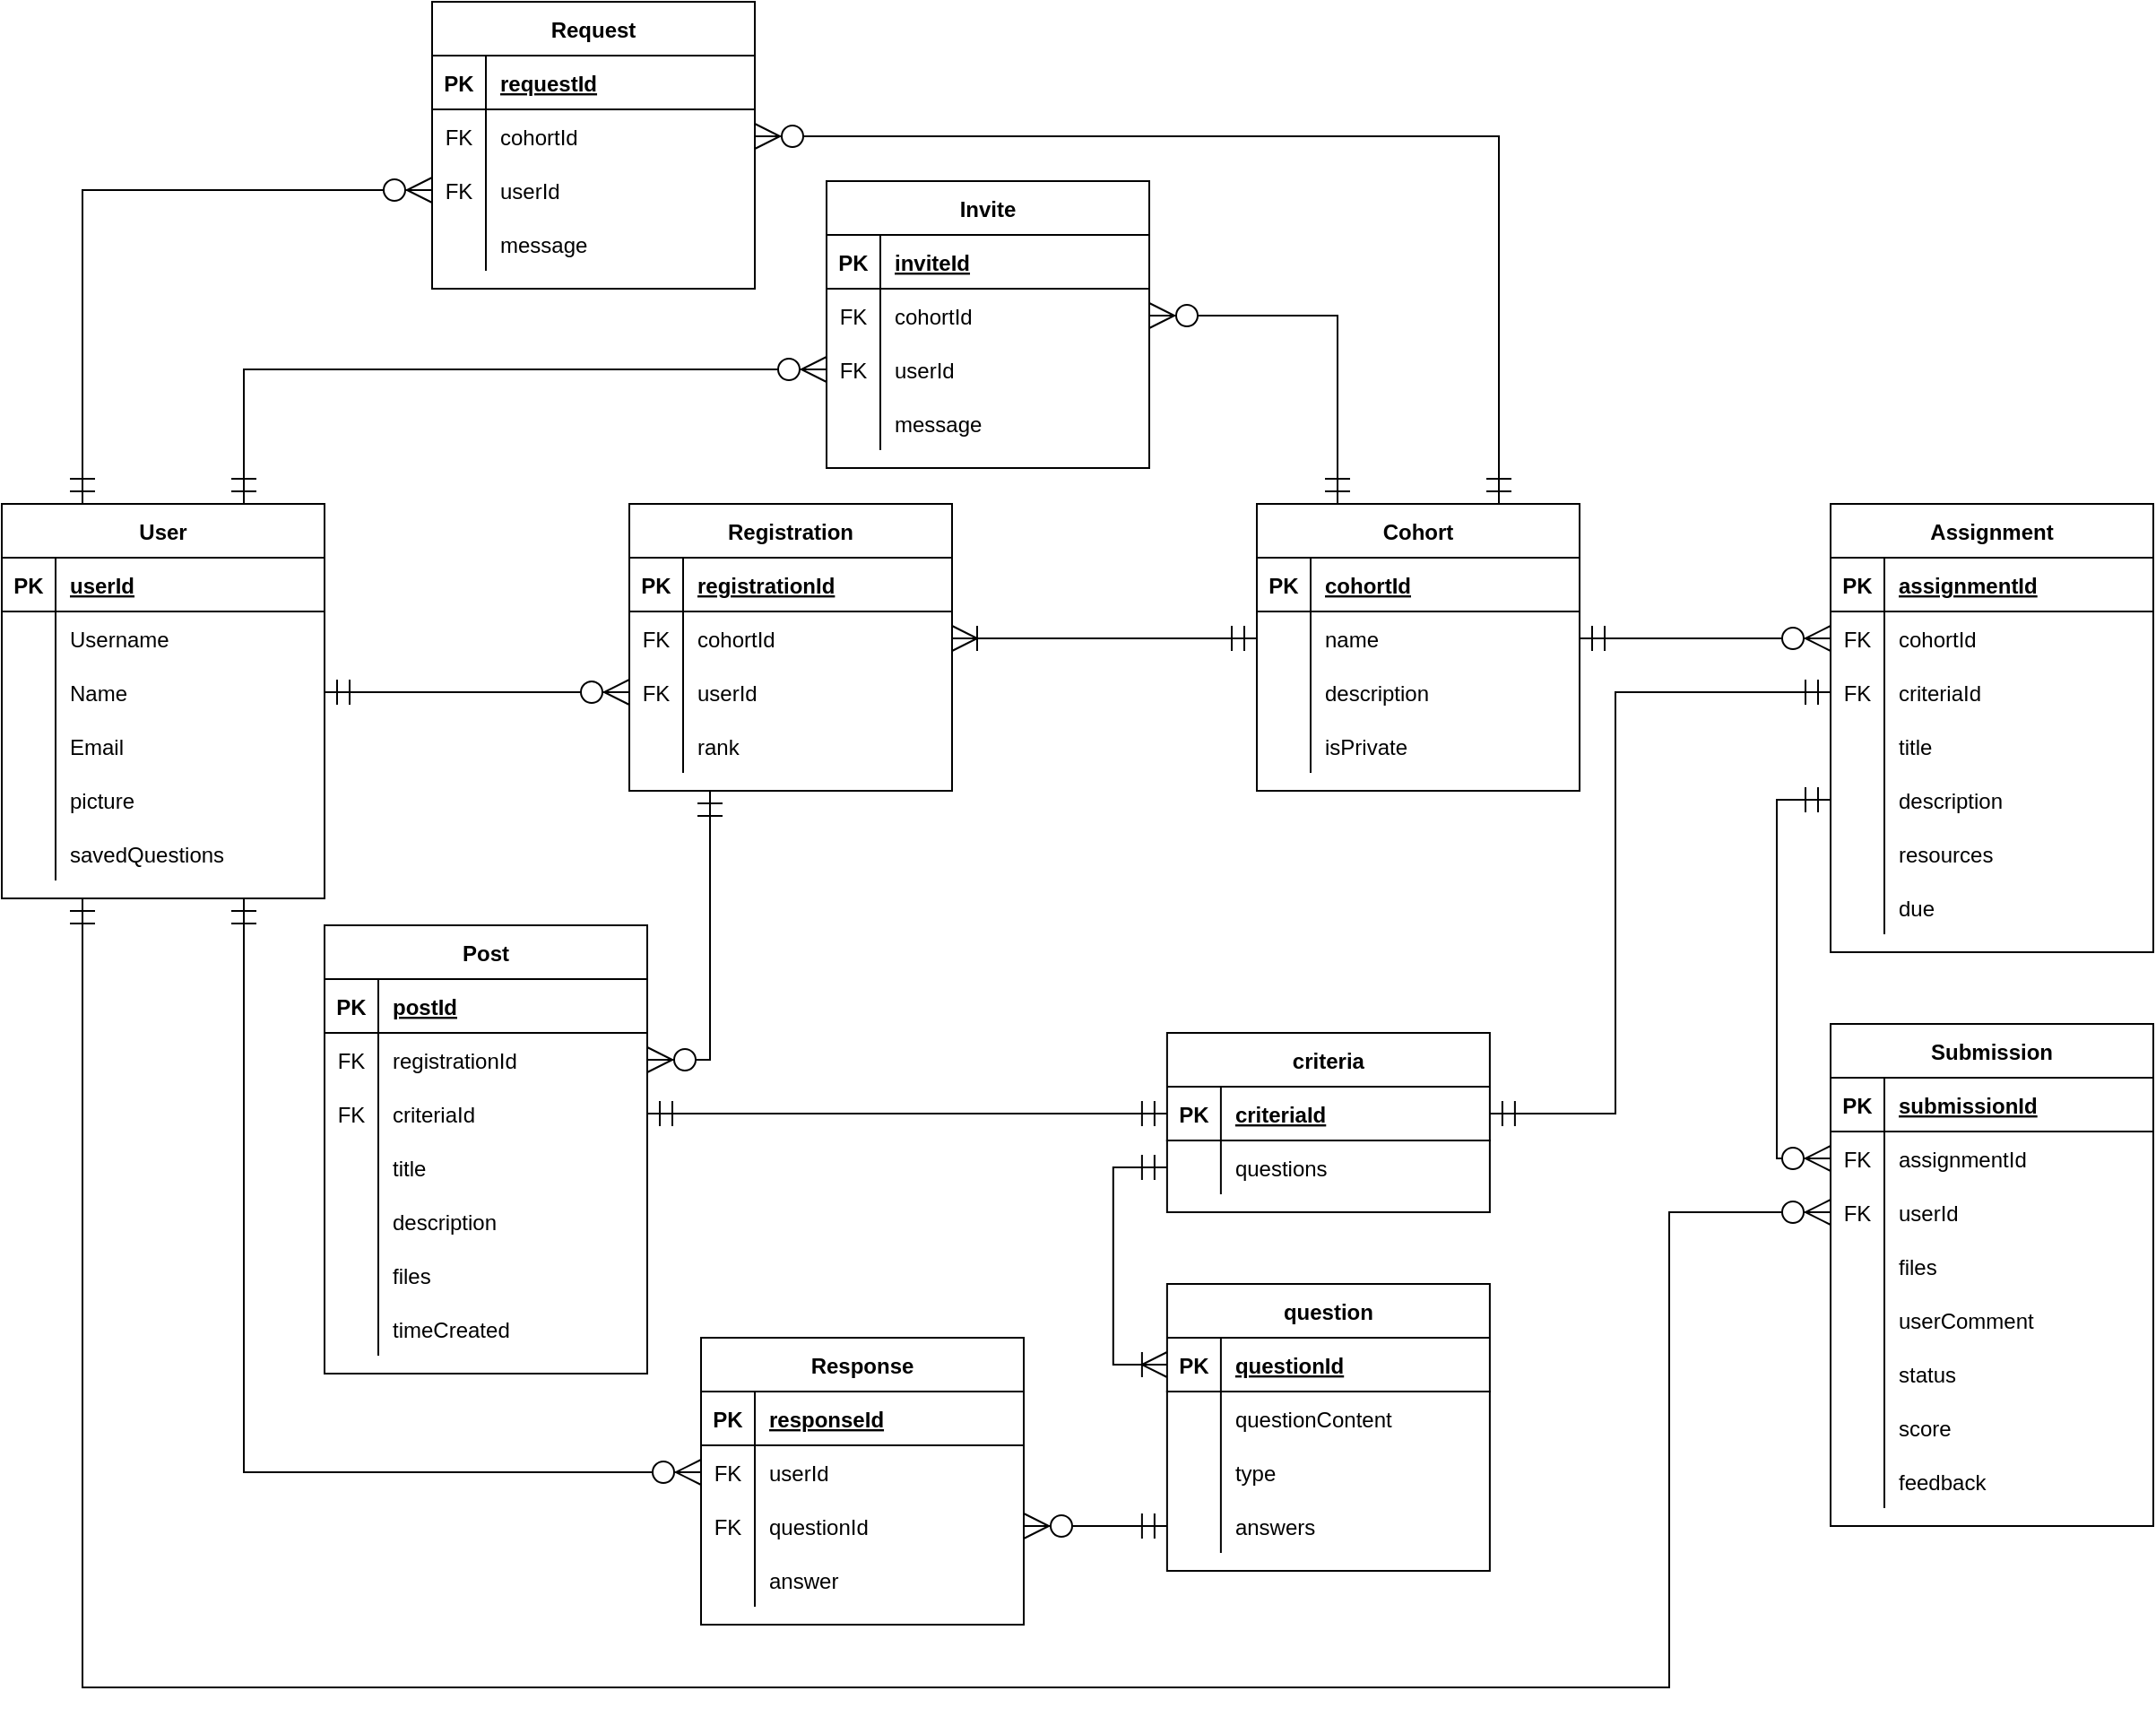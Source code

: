 <mxfile version="14.6.12" type="device"><diagram id="9vugRpXpoY9SuSwzFrVO" name="Page-1"><mxGraphModel dx="1422" dy="794" grid="1" gridSize="10" guides="1" tooltips="1" connect="1" arrows="1" fold="1" page="1" pageScale="1" pageWidth="4681" pageHeight="3300" math="0" shadow="0"><root><mxCell id="0"/><mxCell id="1" parent="0"/><mxCell id="V4y2ju-Bl3Fmtz97k25C-1" value="User" style="shape=table;startSize=30;container=1;collapsible=1;childLayout=tableLayout;fixedRows=1;rowLines=0;fontStyle=1;align=center;resizeLast=1;" parent="1" vertex="1"><mxGeometry x="140" y="600" width="180" height="220" as="geometry"><mxRectangle x="380" y="160" width="60" height="30" as="alternateBounds"/></mxGeometry></mxCell><mxCell id="V4y2ju-Bl3Fmtz97k25C-2" value="" style="shape=partialRectangle;collapsible=0;dropTarget=0;pointerEvents=0;fillColor=none;top=0;left=0;bottom=1;right=0;points=[[0,0.5],[1,0.5]];portConstraint=eastwest;" parent="V4y2ju-Bl3Fmtz97k25C-1" vertex="1"><mxGeometry y="30" width="180" height="30" as="geometry"/></mxCell><mxCell id="V4y2ju-Bl3Fmtz97k25C-3" value="PK" style="shape=partialRectangle;connectable=0;fillColor=none;top=0;left=0;bottom=0;right=0;fontStyle=1;overflow=hidden;" parent="V4y2ju-Bl3Fmtz97k25C-2" vertex="1"><mxGeometry width="30" height="30" as="geometry"/></mxCell><mxCell id="V4y2ju-Bl3Fmtz97k25C-4" value="userId" style="shape=partialRectangle;connectable=0;fillColor=none;top=0;left=0;bottom=0;right=0;align=left;spacingLeft=6;fontStyle=5;overflow=hidden;" parent="V4y2ju-Bl3Fmtz97k25C-2" vertex="1"><mxGeometry x="30" width="150" height="30" as="geometry"/></mxCell><mxCell id="V4y2ju-Bl3Fmtz97k25C-5" value="" style="shape=partialRectangle;collapsible=0;dropTarget=0;pointerEvents=0;fillColor=none;top=0;left=0;bottom=0;right=0;points=[[0,0.5],[1,0.5]];portConstraint=eastwest;" parent="V4y2ju-Bl3Fmtz97k25C-1" vertex="1"><mxGeometry y="60" width="180" height="30" as="geometry"/></mxCell><mxCell id="V4y2ju-Bl3Fmtz97k25C-6" value="" style="shape=partialRectangle;connectable=0;fillColor=none;top=0;left=0;bottom=0;right=0;editable=1;overflow=hidden;" parent="V4y2ju-Bl3Fmtz97k25C-5" vertex="1"><mxGeometry width="30" height="30" as="geometry"/></mxCell><mxCell id="V4y2ju-Bl3Fmtz97k25C-7" value="Username" style="shape=partialRectangle;connectable=0;fillColor=none;top=0;left=0;bottom=0;right=0;align=left;spacingLeft=6;overflow=hidden;" parent="V4y2ju-Bl3Fmtz97k25C-5" vertex="1"><mxGeometry x="30" width="150" height="30" as="geometry"/></mxCell><mxCell id="V4y2ju-Bl3Fmtz97k25C-8" value="" style="shape=partialRectangle;collapsible=0;dropTarget=0;pointerEvents=0;fillColor=none;top=0;left=0;bottom=0;right=0;points=[[0,0.5],[1,0.5]];portConstraint=eastwest;" parent="V4y2ju-Bl3Fmtz97k25C-1" vertex="1"><mxGeometry y="90" width="180" height="30" as="geometry"/></mxCell><mxCell id="V4y2ju-Bl3Fmtz97k25C-9" value="" style="shape=partialRectangle;connectable=0;fillColor=none;top=0;left=0;bottom=0;right=0;editable=1;overflow=hidden;" parent="V4y2ju-Bl3Fmtz97k25C-8" vertex="1"><mxGeometry width="30" height="30" as="geometry"/></mxCell><mxCell id="V4y2ju-Bl3Fmtz97k25C-10" value="Name" style="shape=partialRectangle;connectable=0;fillColor=none;top=0;left=0;bottom=0;right=0;align=left;spacingLeft=6;overflow=hidden;" parent="V4y2ju-Bl3Fmtz97k25C-8" vertex="1"><mxGeometry x="30" width="150" height="30" as="geometry"/></mxCell><mxCell id="V4y2ju-Bl3Fmtz97k25C-11" value="" style="shape=partialRectangle;collapsible=0;dropTarget=0;pointerEvents=0;fillColor=none;top=0;left=0;bottom=0;right=0;points=[[0,0.5],[1,0.5]];portConstraint=eastwest;" parent="V4y2ju-Bl3Fmtz97k25C-1" vertex="1"><mxGeometry y="120" width="180" height="30" as="geometry"/></mxCell><mxCell id="V4y2ju-Bl3Fmtz97k25C-12" value="" style="shape=partialRectangle;connectable=0;fillColor=none;top=0;left=0;bottom=0;right=0;editable=1;overflow=hidden;" parent="V4y2ju-Bl3Fmtz97k25C-11" vertex="1"><mxGeometry width="30" height="30" as="geometry"/></mxCell><mxCell id="V4y2ju-Bl3Fmtz97k25C-13" value="Email" style="shape=partialRectangle;connectable=0;fillColor=none;top=0;left=0;bottom=0;right=0;align=left;spacingLeft=6;overflow=hidden;" parent="V4y2ju-Bl3Fmtz97k25C-11" vertex="1"><mxGeometry x="30" width="150" height="30" as="geometry"/></mxCell><mxCell id="V4y2ju-Bl3Fmtz97k25C-233" value="" style="shape=partialRectangle;collapsible=0;dropTarget=0;pointerEvents=0;fillColor=none;top=0;left=0;bottom=0;right=0;points=[[0,0.5],[1,0.5]];portConstraint=eastwest;" parent="V4y2ju-Bl3Fmtz97k25C-1" vertex="1"><mxGeometry y="150" width="180" height="30" as="geometry"/></mxCell><mxCell id="V4y2ju-Bl3Fmtz97k25C-234" value="" style="shape=partialRectangle;connectable=0;fillColor=none;top=0;left=0;bottom=0;right=0;editable=1;overflow=hidden;" parent="V4y2ju-Bl3Fmtz97k25C-233" vertex="1"><mxGeometry width="30" height="30" as="geometry"/></mxCell><mxCell id="V4y2ju-Bl3Fmtz97k25C-235" value="picture" style="shape=partialRectangle;connectable=0;fillColor=none;top=0;left=0;bottom=0;right=0;align=left;spacingLeft=6;overflow=hidden;" parent="V4y2ju-Bl3Fmtz97k25C-233" vertex="1"><mxGeometry x="30" width="150" height="30" as="geometry"/></mxCell><mxCell id="V4y2ju-Bl3Fmtz97k25C-236" value="" style="shape=partialRectangle;collapsible=0;dropTarget=0;pointerEvents=0;fillColor=none;top=0;left=0;bottom=0;right=0;points=[[0,0.5],[1,0.5]];portConstraint=eastwest;" parent="V4y2ju-Bl3Fmtz97k25C-1" vertex="1"><mxGeometry y="180" width="180" height="30" as="geometry"/></mxCell><mxCell id="V4y2ju-Bl3Fmtz97k25C-237" value="" style="shape=partialRectangle;connectable=0;fillColor=none;top=0;left=0;bottom=0;right=0;editable=1;overflow=hidden;" parent="V4y2ju-Bl3Fmtz97k25C-236" vertex="1"><mxGeometry width="30" height="30" as="geometry"/></mxCell><mxCell id="V4y2ju-Bl3Fmtz97k25C-238" value="savedQuestions" style="shape=partialRectangle;connectable=0;fillColor=none;top=0;left=0;bottom=0;right=0;align=left;spacingLeft=6;overflow=hidden;" parent="V4y2ju-Bl3Fmtz97k25C-236" vertex="1"><mxGeometry x="30" width="150" height="30" as="geometry"/></mxCell><mxCell id="V4y2ju-Bl3Fmtz97k25C-14" value="Cohort" style="shape=table;startSize=30;container=1;collapsible=1;childLayout=tableLayout;fixedRows=1;rowLines=0;fontStyle=1;align=center;resizeLast=1;" parent="1" vertex="1"><mxGeometry x="840" y="600" width="180" height="160" as="geometry"><mxRectangle x="600" y="80" width="60" height="30" as="alternateBounds"/></mxGeometry></mxCell><mxCell id="V4y2ju-Bl3Fmtz97k25C-15" value="" style="shape=partialRectangle;collapsible=0;dropTarget=0;pointerEvents=0;fillColor=none;top=0;left=0;bottom=1;right=0;points=[[0,0.5],[1,0.5]];portConstraint=eastwest;" parent="V4y2ju-Bl3Fmtz97k25C-14" vertex="1"><mxGeometry y="30" width="180" height="30" as="geometry"/></mxCell><mxCell id="V4y2ju-Bl3Fmtz97k25C-16" value="PK" style="shape=partialRectangle;connectable=0;fillColor=none;top=0;left=0;bottom=0;right=0;fontStyle=1;overflow=hidden;" parent="V4y2ju-Bl3Fmtz97k25C-15" vertex="1"><mxGeometry width="30" height="30" as="geometry"/></mxCell><mxCell id="V4y2ju-Bl3Fmtz97k25C-17" value="cohortId" style="shape=partialRectangle;connectable=0;fillColor=none;top=0;left=0;bottom=0;right=0;align=left;spacingLeft=6;fontStyle=5;overflow=hidden;" parent="V4y2ju-Bl3Fmtz97k25C-15" vertex="1"><mxGeometry x="30" width="150" height="30" as="geometry"/></mxCell><mxCell id="V4y2ju-Bl3Fmtz97k25C-18" value="" style="shape=partialRectangle;collapsible=0;dropTarget=0;pointerEvents=0;fillColor=none;top=0;left=0;bottom=0;right=0;points=[[0,0.5],[1,0.5]];portConstraint=eastwest;" parent="V4y2ju-Bl3Fmtz97k25C-14" vertex="1"><mxGeometry y="60" width="180" height="30" as="geometry"/></mxCell><mxCell id="V4y2ju-Bl3Fmtz97k25C-19" value="" style="shape=partialRectangle;connectable=0;fillColor=none;top=0;left=0;bottom=0;right=0;editable=1;overflow=hidden;" parent="V4y2ju-Bl3Fmtz97k25C-18" vertex="1"><mxGeometry width="30" height="30" as="geometry"/></mxCell><mxCell id="V4y2ju-Bl3Fmtz97k25C-20" value="name" style="shape=partialRectangle;connectable=0;fillColor=none;top=0;left=0;bottom=0;right=0;align=left;spacingLeft=6;overflow=hidden;" parent="V4y2ju-Bl3Fmtz97k25C-18" vertex="1"><mxGeometry x="30" width="150" height="30" as="geometry"/></mxCell><mxCell id="V4y2ju-Bl3Fmtz97k25C-21" value="" style="shape=partialRectangle;collapsible=0;dropTarget=0;pointerEvents=0;fillColor=none;top=0;left=0;bottom=0;right=0;points=[[0,0.5],[1,0.5]];portConstraint=eastwest;" parent="V4y2ju-Bl3Fmtz97k25C-14" vertex="1"><mxGeometry y="90" width="180" height="30" as="geometry"/></mxCell><mxCell id="V4y2ju-Bl3Fmtz97k25C-22" value="" style="shape=partialRectangle;connectable=0;fillColor=none;top=0;left=0;bottom=0;right=0;editable=1;overflow=hidden;" parent="V4y2ju-Bl3Fmtz97k25C-21" vertex="1"><mxGeometry width="30" height="30" as="geometry"/></mxCell><mxCell id="V4y2ju-Bl3Fmtz97k25C-23" value="description" style="shape=partialRectangle;connectable=0;fillColor=none;top=0;left=0;bottom=0;right=0;align=left;spacingLeft=6;overflow=hidden;" parent="V4y2ju-Bl3Fmtz97k25C-21" vertex="1"><mxGeometry x="30" width="150" height="30" as="geometry"/></mxCell><mxCell id="V4y2ju-Bl3Fmtz97k25C-24" value="" style="shape=partialRectangle;collapsible=0;dropTarget=0;pointerEvents=0;fillColor=none;top=0;left=0;bottom=0;right=0;points=[[0,0.5],[1,0.5]];portConstraint=eastwest;" parent="V4y2ju-Bl3Fmtz97k25C-14" vertex="1"><mxGeometry y="120" width="180" height="30" as="geometry"/></mxCell><mxCell id="V4y2ju-Bl3Fmtz97k25C-25" value="" style="shape=partialRectangle;connectable=0;fillColor=none;top=0;left=0;bottom=0;right=0;editable=1;overflow=hidden;" parent="V4y2ju-Bl3Fmtz97k25C-24" vertex="1"><mxGeometry width="30" height="30" as="geometry"/></mxCell><mxCell id="V4y2ju-Bl3Fmtz97k25C-26" value="isPrivate" style="shape=partialRectangle;connectable=0;fillColor=none;top=0;left=0;bottom=0;right=0;align=left;spacingLeft=6;overflow=hidden;" parent="V4y2ju-Bl3Fmtz97k25C-24" vertex="1"><mxGeometry x="30" width="150" height="30" as="geometry"/></mxCell><mxCell id="V4y2ju-Bl3Fmtz97k25C-27" value="Post" style="shape=table;startSize=30;container=1;collapsible=1;childLayout=tableLayout;fixedRows=1;rowLines=0;fontStyle=1;align=center;resizeLast=1;" parent="1" vertex="1"><mxGeometry x="320" y="835" width="180" height="250" as="geometry"><mxRectangle x="810" y="160" width="60" height="30" as="alternateBounds"/></mxGeometry></mxCell><mxCell id="V4y2ju-Bl3Fmtz97k25C-28" value="" style="shape=partialRectangle;collapsible=0;dropTarget=0;pointerEvents=0;fillColor=none;top=0;left=0;bottom=1;right=0;points=[[0,0.5],[1,0.5]];portConstraint=eastwest;" parent="V4y2ju-Bl3Fmtz97k25C-27" vertex="1"><mxGeometry y="30" width="180" height="30" as="geometry"/></mxCell><mxCell id="V4y2ju-Bl3Fmtz97k25C-29" value="PK" style="shape=partialRectangle;connectable=0;fillColor=none;top=0;left=0;bottom=0;right=0;fontStyle=1;overflow=hidden;" parent="V4y2ju-Bl3Fmtz97k25C-28" vertex="1"><mxGeometry width="30" height="30" as="geometry"/></mxCell><mxCell id="V4y2ju-Bl3Fmtz97k25C-30" value="postId" style="shape=partialRectangle;connectable=0;fillColor=none;top=0;left=0;bottom=0;right=0;align=left;spacingLeft=6;fontStyle=5;overflow=hidden;" parent="V4y2ju-Bl3Fmtz97k25C-28" vertex="1"><mxGeometry x="30" width="150" height="30" as="geometry"/></mxCell><mxCell id="V4y2ju-Bl3Fmtz97k25C-37" value="" style="shape=partialRectangle;collapsible=0;dropTarget=0;pointerEvents=0;fillColor=none;top=0;left=0;bottom=0;right=0;points=[[0,0.5],[1,0.5]];portConstraint=eastwest;" parent="V4y2ju-Bl3Fmtz97k25C-27" vertex="1"><mxGeometry y="60" width="180" height="30" as="geometry"/></mxCell><mxCell id="V4y2ju-Bl3Fmtz97k25C-38" value="FK" style="shape=partialRectangle;connectable=0;fillColor=none;top=0;left=0;bottom=0;right=0;editable=1;overflow=hidden;" parent="V4y2ju-Bl3Fmtz97k25C-37" vertex="1"><mxGeometry width="30" height="30" as="geometry"/></mxCell><mxCell id="V4y2ju-Bl3Fmtz97k25C-39" value="registrationId" style="shape=partialRectangle;connectable=0;fillColor=none;top=0;left=0;bottom=0;right=0;align=left;spacingLeft=6;overflow=hidden;" parent="V4y2ju-Bl3Fmtz97k25C-37" vertex="1"><mxGeometry x="30" width="150" height="30" as="geometry"/></mxCell><mxCell id="V4y2ju-Bl3Fmtz97k25C-161" value="" style="shape=partialRectangle;collapsible=0;dropTarget=0;pointerEvents=0;fillColor=none;top=0;left=0;bottom=0;right=0;points=[[0,0.5],[1,0.5]];portConstraint=eastwest;" parent="V4y2ju-Bl3Fmtz97k25C-27" vertex="1"><mxGeometry y="90" width="180" height="30" as="geometry"/></mxCell><mxCell id="V4y2ju-Bl3Fmtz97k25C-162" value="FK" style="shape=partialRectangle;connectable=0;fillColor=none;top=0;left=0;bottom=0;right=0;fontStyle=0;overflow=hidden;" parent="V4y2ju-Bl3Fmtz97k25C-161" vertex="1"><mxGeometry width="30" height="30" as="geometry"/></mxCell><mxCell id="V4y2ju-Bl3Fmtz97k25C-163" value="criteriaId" style="shape=partialRectangle;connectable=0;fillColor=none;top=0;left=0;bottom=0;right=0;align=left;spacingLeft=6;fontStyle=0;overflow=hidden;" parent="V4y2ju-Bl3Fmtz97k25C-161" vertex="1"><mxGeometry x="30" width="150" height="30" as="geometry"/></mxCell><mxCell id="V4y2ju-Bl3Fmtz97k25C-31" value="" style="shape=partialRectangle;collapsible=0;dropTarget=0;pointerEvents=0;fillColor=none;top=0;left=0;bottom=0;right=0;points=[[0,0.5],[1,0.5]];portConstraint=eastwest;" parent="V4y2ju-Bl3Fmtz97k25C-27" vertex="1"><mxGeometry y="120" width="180" height="30" as="geometry"/></mxCell><mxCell id="V4y2ju-Bl3Fmtz97k25C-32" value="" style="shape=partialRectangle;connectable=0;fillColor=none;top=0;left=0;bottom=0;right=0;editable=1;overflow=hidden;" parent="V4y2ju-Bl3Fmtz97k25C-31" vertex="1"><mxGeometry width="30" height="30" as="geometry"/></mxCell><mxCell id="V4y2ju-Bl3Fmtz97k25C-33" value="title" style="shape=partialRectangle;connectable=0;fillColor=none;top=0;left=0;bottom=0;right=0;align=left;spacingLeft=6;overflow=hidden;" parent="V4y2ju-Bl3Fmtz97k25C-31" vertex="1"><mxGeometry x="30" width="150" height="30" as="geometry"/></mxCell><mxCell id="V4y2ju-Bl3Fmtz97k25C-34" value="" style="shape=partialRectangle;collapsible=0;dropTarget=0;pointerEvents=0;fillColor=none;top=0;left=0;bottom=0;right=0;points=[[0,0.5],[1,0.5]];portConstraint=eastwest;" parent="V4y2ju-Bl3Fmtz97k25C-27" vertex="1"><mxGeometry y="150" width="180" height="30" as="geometry"/></mxCell><mxCell id="V4y2ju-Bl3Fmtz97k25C-35" value="" style="shape=partialRectangle;connectable=0;fillColor=none;top=0;left=0;bottom=0;right=0;editable=1;overflow=hidden;" parent="V4y2ju-Bl3Fmtz97k25C-34" vertex="1"><mxGeometry width="30" height="30" as="geometry"/></mxCell><mxCell id="V4y2ju-Bl3Fmtz97k25C-36" value="description" style="shape=partialRectangle;connectable=0;fillColor=none;top=0;left=0;bottom=0;right=0;align=left;spacingLeft=6;overflow=hidden;" parent="V4y2ju-Bl3Fmtz97k25C-34" vertex="1"><mxGeometry x="30" width="150" height="30" as="geometry"/></mxCell><mxCell id="wnlvFkIHaa7lvtQWRarv-3" value="" style="shape=partialRectangle;collapsible=0;dropTarget=0;pointerEvents=0;fillColor=none;top=0;left=0;bottom=0;right=0;points=[[0,0.5],[1,0.5]];portConstraint=eastwest;" vertex="1" parent="V4y2ju-Bl3Fmtz97k25C-27"><mxGeometry y="180" width="180" height="30" as="geometry"/></mxCell><mxCell id="wnlvFkIHaa7lvtQWRarv-4" value="" style="shape=partialRectangle;connectable=0;fillColor=none;top=0;left=0;bottom=0;right=0;editable=1;overflow=hidden;" vertex="1" parent="wnlvFkIHaa7lvtQWRarv-3"><mxGeometry width="30" height="30" as="geometry"/></mxCell><mxCell id="wnlvFkIHaa7lvtQWRarv-5" value="files" style="shape=partialRectangle;connectable=0;fillColor=none;top=0;left=0;bottom=0;right=0;align=left;spacingLeft=6;overflow=hidden;" vertex="1" parent="wnlvFkIHaa7lvtQWRarv-3"><mxGeometry x="30" width="150" height="30" as="geometry"/></mxCell><mxCell id="V4y2ju-Bl3Fmtz97k25C-211" value="" style="shape=partialRectangle;collapsible=0;dropTarget=0;pointerEvents=0;fillColor=none;top=0;left=0;bottom=0;right=0;points=[[0,0.5],[1,0.5]];portConstraint=eastwest;" parent="V4y2ju-Bl3Fmtz97k25C-27" vertex="1"><mxGeometry y="210" width="180" height="30" as="geometry"/></mxCell><mxCell id="V4y2ju-Bl3Fmtz97k25C-212" value="" style="shape=partialRectangle;connectable=0;fillColor=none;top=0;left=0;bottom=0;right=0;editable=1;overflow=hidden;" parent="V4y2ju-Bl3Fmtz97k25C-211" vertex="1"><mxGeometry width="30" height="30" as="geometry"/></mxCell><mxCell id="V4y2ju-Bl3Fmtz97k25C-213" value="timeCreated" style="shape=partialRectangle;connectable=0;fillColor=none;top=0;left=0;bottom=0;right=0;align=left;spacingLeft=6;overflow=hidden;" parent="V4y2ju-Bl3Fmtz97k25C-211" vertex="1"><mxGeometry x="30" width="150" height="30" as="geometry"/></mxCell><mxCell id="V4y2ju-Bl3Fmtz97k25C-66" value="Assignment" style="shape=table;startSize=30;container=1;collapsible=1;childLayout=tableLayout;fixedRows=1;rowLines=0;fontStyle=1;align=center;resizeLast=1;" parent="1" vertex="1"><mxGeometry x="1160" y="600" width="180" height="250" as="geometry"><mxRectangle x="1100" y="380" width="80" height="30" as="alternateBounds"/></mxGeometry></mxCell><mxCell id="V4y2ju-Bl3Fmtz97k25C-67" value="" style="shape=partialRectangle;collapsible=0;dropTarget=0;pointerEvents=0;fillColor=none;top=0;left=0;bottom=1;right=0;points=[[0,0.5],[1,0.5]];portConstraint=eastwest;" parent="V4y2ju-Bl3Fmtz97k25C-66" vertex="1"><mxGeometry y="30" width="180" height="30" as="geometry"/></mxCell><mxCell id="V4y2ju-Bl3Fmtz97k25C-68" value="PK" style="shape=partialRectangle;connectable=0;fillColor=none;top=0;left=0;bottom=0;right=0;fontStyle=1;overflow=hidden;" parent="V4y2ju-Bl3Fmtz97k25C-67" vertex="1"><mxGeometry width="30" height="30" as="geometry"/></mxCell><mxCell id="V4y2ju-Bl3Fmtz97k25C-69" value="assignmentId" style="shape=partialRectangle;connectable=0;fillColor=none;top=0;left=0;bottom=0;right=0;align=left;spacingLeft=6;fontStyle=5;overflow=hidden;" parent="V4y2ju-Bl3Fmtz97k25C-67" vertex="1"><mxGeometry x="30" width="150" height="30" as="geometry"/></mxCell><mxCell id="V4y2ju-Bl3Fmtz97k25C-70" value="" style="shape=partialRectangle;collapsible=0;dropTarget=0;pointerEvents=0;fillColor=none;top=0;left=0;bottom=0;right=0;points=[[0,0.5],[1,0.5]];portConstraint=eastwest;" parent="V4y2ju-Bl3Fmtz97k25C-66" vertex="1"><mxGeometry y="60" width="180" height="30" as="geometry"/></mxCell><mxCell id="V4y2ju-Bl3Fmtz97k25C-71" value="FK" style="shape=partialRectangle;connectable=0;fillColor=none;top=0;left=0;bottom=0;right=0;editable=1;overflow=hidden;" parent="V4y2ju-Bl3Fmtz97k25C-70" vertex="1"><mxGeometry width="30" height="30" as="geometry"/></mxCell><mxCell id="V4y2ju-Bl3Fmtz97k25C-72" value="cohortId" style="shape=partialRectangle;connectable=0;fillColor=none;top=0;left=0;bottom=0;right=0;align=left;spacingLeft=6;overflow=hidden;" parent="V4y2ju-Bl3Fmtz97k25C-70" vertex="1"><mxGeometry x="30" width="150" height="30" as="geometry"/></mxCell><mxCell id="V4y2ju-Bl3Fmtz97k25C-132" value="" style="shape=partialRectangle;collapsible=0;dropTarget=0;pointerEvents=0;fillColor=none;top=0;left=0;bottom=0;right=0;points=[[0,0.5],[1,0.5]];portConstraint=eastwest;" parent="V4y2ju-Bl3Fmtz97k25C-66" vertex="1"><mxGeometry y="90" width="180" height="30" as="geometry"/></mxCell><mxCell id="V4y2ju-Bl3Fmtz97k25C-133" value="FK" style="shape=partialRectangle;connectable=0;fillColor=none;top=0;left=0;bottom=0;right=0;editable=1;overflow=hidden;" parent="V4y2ju-Bl3Fmtz97k25C-132" vertex="1"><mxGeometry width="30" height="30" as="geometry"/></mxCell><mxCell id="V4y2ju-Bl3Fmtz97k25C-134" value="criteriaId" style="shape=partialRectangle;connectable=0;fillColor=none;top=0;left=0;bottom=0;right=0;align=left;spacingLeft=6;overflow=hidden;" parent="V4y2ju-Bl3Fmtz97k25C-132" vertex="1"><mxGeometry x="30" width="150" height="30" as="geometry"/></mxCell><mxCell id="V4y2ju-Bl3Fmtz97k25C-73" value="" style="shape=partialRectangle;collapsible=0;dropTarget=0;pointerEvents=0;fillColor=none;top=0;left=0;bottom=0;right=0;points=[[0,0.5],[1,0.5]];portConstraint=eastwest;" parent="V4y2ju-Bl3Fmtz97k25C-66" vertex="1"><mxGeometry y="120" width="180" height="30" as="geometry"/></mxCell><mxCell id="V4y2ju-Bl3Fmtz97k25C-74" value="" style="shape=partialRectangle;connectable=0;fillColor=none;top=0;left=0;bottom=0;right=0;editable=1;overflow=hidden;" parent="V4y2ju-Bl3Fmtz97k25C-73" vertex="1"><mxGeometry width="30" height="30" as="geometry"/></mxCell><mxCell id="V4y2ju-Bl3Fmtz97k25C-75" value="title" style="shape=partialRectangle;connectable=0;fillColor=none;top=0;left=0;bottom=0;right=0;align=left;spacingLeft=6;overflow=hidden;" parent="V4y2ju-Bl3Fmtz97k25C-73" vertex="1"><mxGeometry x="30" width="150" height="30" as="geometry"/></mxCell><mxCell id="V4y2ju-Bl3Fmtz97k25C-76" value="" style="shape=partialRectangle;collapsible=0;dropTarget=0;pointerEvents=0;fillColor=none;top=0;left=0;bottom=0;right=0;points=[[0,0.5],[1,0.5]];portConstraint=eastwest;" parent="V4y2ju-Bl3Fmtz97k25C-66" vertex="1"><mxGeometry y="150" width="180" height="30" as="geometry"/></mxCell><mxCell id="V4y2ju-Bl3Fmtz97k25C-77" value="" style="shape=partialRectangle;connectable=0;fillColor=none;top=0;left=0;bottom=0;right=0;editable=1;overflow=hidden;" parent="V4y2ju-Bl3Fmtz97k25C-76" vertex="1"><mxGeometry width="30" height="30" as="geometry"/></mxCell><mxCell id="V4y2ju-Bl3Fmtz97k25C-78" value="description" style="shape=partialRectangle;connectable=0;fillColor=none;top=0;left=0;bottom=0;right=0;align=left;spacingLeft=6;overflow=hidden;" parent="V4y2ju-Bl3Fmtz97k25C-76" vertex="1"><mxGeometry x="30" width="150" height="30" as="geometry"/></mxCell><mxCell id="V4y2ju-Bl3Fmtz97k25C-129" value="" style="shape=partialRectangle;collapsible=0;dropTarget=0;pointerEvents=0;fillColor=none;top=0;left=0;bottom=0;right=0;points=[[0,0.5],[1,0.5]];portConstraint=eastwest;" parent="V4y2ju-Bl3Fmtz97k25C-66" vertex="1"><mxGeometry y="180" width="180" height="30" as="geometry"/></mxCell><mxCell id="V4y2ju-Bl3Fmtz97k25C-130" value="" style="shape=partialRectangle;connectable=0;fillColor=none;top=0;left=0;bottom=0;right=0;editable=1;overflow=hidden;" parent="V4y2ju-Bl3Fmtz97k25C-129" vertex="1"><mxGeometry width="30" height="30" as="geometry"/></mxCell><mxCell id="V4y2ju-Bl3Fmtz97k25C-131" value="resources" style="shape=partialRectangle;connectable=0;fillColor=none;top=0;left=0;bottom=0;right=0;align=left;spacingLeft=6;overflow=hidden;" parent="V4y2ju-Bl3Fmtz97k25C-129" vertex="1"><mxGeometry x="30" width="150" height="30" as="geometry"/></mxCell><mxCell id="V4y2ju-Bl3Fmtz97k25C-208" value="" style="shape=partialRectangle;collapsible=0;dropTarget=0;pointerEvents=0;fillColor=none;top=0;left=0;bottom=0;right=0;points=[[0,0.5],[1,0.5]];portConstraint=eastwest;" parent="V4y2ju-Bl3Fmtz97k25C-66" vertex="1"><mxGeometry y="210" width="180" height="30" as="geometry"/></mxCell><mxCell id="V4y2ju-Bl3Fmtz97k25C-209" value="" style="shape=partialRectangle;connectable=0;fillColor=none;top=0;left=0;bottom=0;right=0;editable=1;overflow=hidden;" parent="V4y2ju-Bl3Fmtz97k25C-208" vertex="1"><mxGeometry width="30" height="30" as="geometry"/></mxCell><mxCell id="V4y2ju-Bl3Fmtz97k25C-210" value="due" style="shape=partialRectangle;connectable=0;fillColor=none;top=0;left=0;bottom=0;right=0;align=left;spacingLeft=6;overflow=hidden;" parent="V4y2ju-Bl3Fmtz97k25C-208" vertex="1"><mxGeometry x="30" width="150" height="30" as="geometry"/></mxCell><mxCell id="V4y2ju-Bl3Fmtz97k25C-79" value="Registration" style="shape=table;startSize=30;container=1;collapsible=1;childLayout=tableLayout;fixedRows=1;rowLines=0;fontStyle=1;align=center;resizeLast=1;" parent="1" vertex="1"><mxGeometry x="490" y="600" width="180" height="160" as="geometry"/></mxCell><mxCell id="V4y2ju-Bl3Fmtz97k25C-80" value="" style="shape=partialRectangle;collapsible=0;dropTarget=0;pointerEvents=0;fillColor=none;top=0;left=0;bottom=1;right=0;points=[[0,0.5],[1,0.5]];portConstraint=eastwest;" parent="V4y2ju-Bl3Fmtz97k25C-79" vertex="1"><mxGeometry y="30" width="180" height="30" as="geometry"/></mxCell><mxCell id="V4y2ju-Bl3Fmtz97k25C-81" value="PK" style="shape=partialRectangle;connectable=0;fillColor=none;top=0;left=0;bottom=0;right=0;fontStyle=1;overflow=hidden;" parent="V4y2ju-Bl3Fmtz97k25C-80" vertex="1"><mxGeometry width="30" height="30" as="geometry"/></mxCell><mxCell id="V4y2ju-Bl3Fmtz97k25C-82" value="registrationId" style="shape=partialRectangle;connectable=0;fillColor=none;top=0;left=0;bottom=0;right=0;align=left;spacingLeft=6;fontStyle=5;overflow=hidden;" parent="V4y2ju-Bl3Fmtz97k25C-80" vertex="1"><mxGeometry x="30" width="150" height="30" as="geometry"/></mxCell><mxCell id="V4y2ju-Bl3Fmtz97k25C-86" value="" style="shape=partialRectangle;collapsible=0;dropTarget=0;pointerEvents=0;fillColor=none;top=0;left=0;bottom=0;right=0;points=[[0,0.5],[1,0.5]];portConstraint=eastwest;" parent="V4y2ju-Bl3Fmtz97k25C-79" vertex="1"><mxGeometry y="60" width="180" height="30" as="geometry"/></mxCell><mxCell id="V4y2ju-Bl3Fmtz97k25C-87" value="FK" style="shape=partialRectangle;connectable=0;fillColor=none;top=0;left=0;bottom=0;right=0;editable=1;overflow=hidden;" parent="V4y2ju-Bl3Fmtz97k25C-86" vertex="1"><mxGeometry width="30" height="30" as="geometry"/></mxCell><mxCell id="V4y2ju-Bl3Fmtz97k25C-88" value="cohortId" style="shape=partialRectangle;connectable=0;fillColor=none;top=0;left=0;bottom=0;right=0;align=left;spacingLeft=6;overflow=hidden;" parent="V4y2ju-Bl3Fmtz97k25C-86" vertex="1"><mxGeometry x="30" width="150" height="30" as="geometry"/></mxCell><mxCell id="V4y2ju-Bl3Fmtz97k25C-83" value="" style="shape=partialRectangle;collapsible=0;dropTarget=0;pointerEvents=0;fillColor=none;top=0;left=0;bottom=0;right=0;points=[[0,0.5],[1,0.5]];portConstraint=eastwest;" parent="V4y2ju-Bl3Fmtz97k25C-79" vertex="1"><mxGeometry y="90" width="180" height="30" as="geometry"/></mxCell><mxCell id="V4y2ju-Bl3Fmtz97k25C-84" value="FK" style="shape=partialRectangle;connectable=0;fillColor=none;top=0;left=0;bottom=0;right=0;editable=1;overflow=hidden;" parent="V4y2ju-Bl3Fmtz97k25C-83" vertex="1"><mxGeometry width="30" height="30" as="geometry"/></mxCell><mxCell id="V4y2ju-Bl3Fmtz97k25C-85" value="userId" style="shape=partialRectangle;connectable=0;fillColor=none;top=0;left=0;bottom=0;right=0;align=left;spacingLeft=6;overflow=hidden;" parent="V4y2ju-Bl3Fmtz97k25C-83" vertex="1"><mxGeometry x="30" width="150" height="30" as="geometry"/></mxCell><mxCell id="V4y2ju-Bl3Fmtz97k25C-89" value="" style="shape=partialRectangle;collapsible=0;dropTarget=0;pointerEvents=0;fillColor=none;top=0;left=0;bottom=0;right=0;points=[[0,0.5],[1,0.5]];portConstraint=eastwest;" parent="V4y2ju-Bl3Fmtz97k25C-79" vertex="1"><mxGeometry y="120" width="180" height="30" as="geometry"/></mxCell><mxCell id="V4y2ju-Bl3Fmtz97k25C-90" value="" style="shape=partialRectangle;connectable=0;fillColor=none;top=0;left=0;bottom=0;right=0;editable=1;overflow=hidden;" parent="V4y2ju-Bl3Fmtz97k25C-89" vertex="1"><mxGeometry width="30" height="30" as="geometry"/></mxCell><mxCell id="V4y2ju-Bl3Fmtz97k25C-91" value="rank" style="shape=partialRectangle;connectable=0;fillColor=none;top=0;left=0;bottom=0;right=0;align=left;spacingLeft=6;overflow=hidden;" parent="V4y2ju-Bl3Fmtz97k25C-89" vertex="1"><mxGeometry x="30" width="150" height="30" as="geometry"/></mxCell><mxCell id="V4y2ju-Bl3Fmtz97k25C-92" value="Request" style="shape=table;startSize=30;container=1;collapsible=1;childLayout=tableLayout;fixedRows=1;rowLines=0;fontStyle=1;align=center;resizeLast=1;" parent="1" vertex="1"><mxGeometry x="380" y="320" width="180" height="160" as="geometry"/></mxCell><mxCell id="V4y2ju-Bl3Fmtz97k25C-93" value="" style="shape=partialRectangle;collapsible=0;dropTarget=0;pointerEvents=0;fillColor=none;top=0;left=0;bottom=1;right=0;points=[[0,0.5],[1,0.5]];portConstraint=eastwest;" parent="V4y2ju-Bl3Fmtz97k25C-92" vertex="1"><mxGeometry y="30" width="180" height="30" as="geometry"/></mxCell><mxCell id="V4y2ju-Bl3Fmtz97k25C-94" value="PK" style="shape=partialRectangle;connectable=0;fillColor=none;top=0;left=0;bottom=0;right=0;fontStyle=1;overflow=hidden;" parent="V4y2ju-Bl3Fmtz97k25C-93" vertex="1"><mxGeometry width="30" height="30" as="geometry"/></mxCell><mxCell id="V4y2ju-Bl3Fmtz97k25C-95" value="requestId" style="shape=partialRectangle;connectable=0;fillColor=none;top=0;left=0;bottom=0;right=0;align=left;spacingLeft=6;fontStyle=5;overflow=hidden;" parent="V4y2ju-Bl3Fmtz97k25C-93" vertex="1"><mxGeometry x="30" width="150" height="30" as="geometry"/></mxCell><mxCell id="V4y2ju-Bl3Fmtz97k25C-99" value="" style="shape=partialRectangle;collapsible=0;dropTarget=0;pointerEvents=0;fillColor=none;top=0;left=0;bottom=0;right=0;points=[[0,0.5],[1,0.5]];portConstraint=eastwest;" parent="V4y2ju-Bl3Fmtz97k25C-92" vertex="1"><mxGeometry y="60" width="180" height="30" as="geometry"/></mxCell><mxCell id="V4y2ju-Bl3Fmtz97k25C-100" value="FK" style="shape=partialRectangle;connectable=0;fillColor=none;top=0;left=0;bottom=0;right=0;editable=1;overflow=hidden;" parent="V4y2ju-Bl3Fmtz97k25C-99" vertex="1"><mxGeometry width="30" height="30" as="geometry"/></mxCell><mxCell id="V4y2ju-Bl3Fmtz97k25C-101" value="cohortId" style="shape=partialRectangle;connectable=0;fillColor=none;top=0;left=0;bottom=0;right=0;align=left;spacingLeft=6;overflow=hidden;" parent="V4y2ju-Bl3Fmtz97k25C-99" vertex="1"><mxGeometry x="30" width="150" height="30" as="geometry"/></mxCell><mxCell id="V4y2ju-Bl3Fmtz97k25C-96" value="" style="shape=partialRectangle;collapsible=0;dropTarget=0;pointerEvents=0;fillColor=none;top=0;left=0;bottom=0;right=0;points=[[0,0.5],[1,0.5]];portConstraint=eastwest;" parent="V4y2ju-Bl3Fmtz97k25C-92" vertex="1"><mxGeometry y="90" width="180" height="30" as="geometry"/></mxCell><mxCell id="V4y2ju-Bl3Fmtz97k25C-97" value="FK" style="shape=partialRectangle;connectable=0;fillColor=none;top=0;left=0;bottom=0;right=0;editable=1;overflow=hidden;" parent="V4y2ju-Bl3Fmtz97k25C-96" vertex="1"><mxGeometry width="30" height="30" as="geometry"/></mxCell><mxCell id="V4y2ju-Bl3Fmtz97k25C-98" value="userId" style="shape=partialRectangle;connectable=0;fillColor=none;top=0;left=0;bottom=0;right=0;align=left;spacingLeft=6;overflow=hidden;" parent="V4y2ju-Bl3Fmtz97k25C-96" vertex="1"><mxGeometry x="30" width="150" height="30" as="geometry"/></mxCell><mxCell id="V4y2ju-Bl3Fmtz97k25C-120" value="" style="shape=partialRectangle;collapsible=0;dropTarget=0;pointerEvents=0;fillColor=none;top=0;left=0;bottom=0;right=0;points=[[0,0.5],[1,0.5]];portConstraint=eastwest;" parent="V4y2ju-Bl3Fmtz97k25C-92" vertex="1"><mxGeometry y="120" width="180" height="30" as="geometry"/></mxCell><mxCell id="V4y2ju-Bl3Fmtz97k25C-121" value="" style="shape=partialRectangle;connectable=0;fillColor=none;top=0;left=0;bottom=0;right=0;fontStyle=0;overflow=hidden;" parent="V4y2ju-Bl3Fmtz97k25C-120" vertex="1"><mxGeometry width="30" height="30" as="geometry"/></mxCell><mxCell id="V4y2ju-Bl3Fmtz97k25C-122" value="message" style="shape=partialRectangle;connectable=0;fillColor=none;top=0;left=0;bottom=0;right=0;align=left;spacingLeft=6;fontStyle=0;overflow=hidden;" parent="V4y2ju-Bl3Fmtz97k25C-120" vertex="1"><mxGeometry x="30" width="150" height="30" as="geometry"/></mxCell><mxCell id="V4y2ju-Bl3Fmtz97k25C-105" value="Invite" style="shape=table;startSize=30;container=1;collapsible=1;childLayout=tableLayout;fixedRows=1;rowLines=0;fontStyle=1;align=center;resizeLast=1;" parent="1" vertex="1"><mxGeometry x="600" y="420" width="180" height="160" as="geometry"/></mxCell><mxCell id="V4y2ju-Bl3Fmtz97k25C-106" value="" style="shape=partialRectangle;collapsible=0;dropTarget=0;pointerEvents=0;fillColor=none;top=0;left=0;bottom=1;right=0;points=[[0,0.5],[1,0.5]];portConstraint=eastwest;" parent="V4y2ju-Bl3Fmtz97k25C-105" vertex="1"><mxGeometry y="30" width="180" height="30" as="geometry"/></mxCell><mxCell id="V4y2ju-Bl3Fmtz97k25C-107" value="PK" style="shape=partialRectangle;connectable=0;fillColor=none;top=0;left=0;bottom=0;right=0;fontStyle=1;overflow=hidden;" parent="V4y2ju-Bl3Fmtz97k25C-106" vertex="1"><mxGeometry width="30" height="30" as="geometry"/></mxCell><mxCell id="V4y2ju-Bl3Fmtz97k25C-108" value="inviteId" style="shape=partialRectangle;connectable=0;fillColor=none;top=0;left=0;bottom=0;right=0;align=left;spacingLeft=6;fontStyle=5;overflow=hidden;" parent="V4y2ju-Bl3Fmtz97k25C-106" vertex="1"><mxGeometry x="30" width="150" height="30" as="geometry"/></mxCell><mxCell id="V4y2ju-Bl3Fmtz97k25C-109" value="" style="shape=partialRectangle;collapsible=0;dropTarget=0;pointerEvents=0;fillColor=none;top=0;left=0;bottom=0;right=0;points=[[0,0.5],[1,0.5]];portConstraint=eastwest;" parent="V4y2ju-Bl3Fmtz97k25C-105" vertex="1"><mxGeometry y="60" width="180" height="30" as="geometry"/></mxCell><mxCell id="V4y2ju-Bl3Fmtz97k25C-110" value="FK" style="shape=partialRectangle;connectable=0;fillColor=none;top=0;left=0;bottom=0;right=0;editable=1;overflow=hidden;" parent="V4y2ju-Bl3Fmtz97k25C-109" vertex="1"><mxGeometry width="30" height="30" as="geometry"/></mxCell><mxCell id="V4y2ju-Bl3Fmtz97k25C-111" value="cohortId" style="shape=partialRectangle;connectable=0;fillColor=none;top=0;left=0;bottom=0;right=0;align=left;spacingLeft=6;overflow=hidden;" parent="V4y2ju-Bl3Fmtz97k25C-109" vertex="1"><mxGeometry x="30" width="150" height="30" as="geometry"/></mxCell><mxCell id="V4y2ju-Bl3Fmtz97k25C-112" value="" style="shape=partialRectangle;collapsible=0;dropTarget=0;pointerEvents=0;fillColor=none;top=0;left=0;bottom=0;right=0;points=[[0,0.5],[1,0.5]];portConstraint=eastwest;" parent="V4y2ju-Bl3Fmtz97k25C-105" vertex="1"><mxGeometry y="90" width="180" height="30" as="geometry"/></mxCell><mxCell id="V4y2ju-Bl3Fmtz97k25C-113" value="FK" style="shape=partialRectangle;connectable=0;fillColor=none;top=0;left=0;bottom=0;right=0;editable=1;overflow=hidden;" parent="V4y2ju-Bl3Fmtz97k25C-112" vertex="1"><mxGeometry width="30" height="30" as="geometry"/></mxCell><mxCell id="V4y2ju-Bl3Fmtz97k25C-114" value="userId" style="shape=partialRectangle;connectable=0;fillColor=none;top=0;left=0;bottom=0;right=0;align=left;spacingLeft=6;overflow=hidden;" parent="V4y2ju-Bl3Fmtz97k25C-112" vertex="1"><mxGeometry x="30" width="150" height="30" as="geometry"/></mxCell><mxCell id="V4y2ju-Bl3Fmtz97k25C-123" value="" style="shape=partialRectangle;collapsible=0;dropTarget=0;pointerEvents=0;fillColor=none;top=0;left=0;bottom=0;right=0;points=[[0,0.5],[1,0.5]];portConstraint=eastwest;" parent="V4y2ju-Bl3Fmtz97k25C-105" vertex="1"><mxGeometry y="120" width="180" height="30" as="geometry"/></mxCell><mxCell id="V4y2ju-Bl3Fmtz97k25C-124" value="" style="shape=partialRectangle;connectable=0;fillColor=none;top=0;left=0;bottom=0;right=0;editable=1;overflow=hidden;" parent="V4y2ju-Bl3Fmtz97k25C-123" vertex="1"><mxGeometry width="30" height="30" as="geometry"/></mxCell><mxCell id="V4y2ju-Bl3Fmtz97k25C-125" value="message" style="shape=partialRectangle;connectable=0;fillColor=none;top=0;left=0;bottom=0;right=0;align=left;spacingLeft=6;overflow=hidden;" parent="V4y2ju-Bl3Fmtz97k25C-123" vertex="1"><mxGeometry x="30" width="150" height="30" as="geometry"/></mxCell><mxCell id="V4y2ju-Bl3Fmtz97k25C-136" value="Submission" style="shape=table;startSize=30;container=1;collapsible=1;childLayout=tableLayout;fixedRows=1;rowLines=0;fontStyle=1;align=center;resizeLast=1;" parent="1" vertex="1"><mxGeometry x="1160" y="890" width="180" height="280" as="geometry"><mxRectangle x="880" y="550" width="80" height="30" as="alternateBounds"/></mxGeometry></mxCell><mxCell id="V4y2ju-Bl3Fmtz97k25C-137" value="" style="shape=partialRectangle;collapsible=0;dropTarget=0;pointerEvents=0;fillColor=none;top=0;left=0;bottom=1;right=0;points=[[0,0.5],[1,0.5]];portConstraint=eastwest;" parent="V4y2ju-Bl3Fmtz97k25C-136" vertex="1"><mxGeometry y="30" width="180" height="30" as="geometry"/></mxCell><mxCell id="V4y2ju-Bl3Fmtz97k25C-138" value="PK" style="shape=partialRectangle;connectable=0;fillColor=none;top=0;left=0;bottom=0;right=0;fontStyle=1;overflow=hidden;" parent="V4y2ju-Bl3Fmtz97k25C-137" vertex="1"><mxGeometry width="30" height="30" as="geometry"/></mxCell><mxCell id="V4y2ju-Bl3Fmtz97k25C-139" value="submissionId" style="shape=partialRectangle;connectable=0;fillColor=none;top=0;left=0;bottom=0;right=0;align=left;spacingLeft=6;fontStyle=5;overflow=hidden;" parent="V4y2ju-Bl3Fmtz97k25C-137" vertex="1"><mxGeometry x="30" width="150" height="30" as="geometry"/></mxCell><mxCell id="V4y2ju-Bl3Fmtz97k25C-140" value="" style="shape=partialRectangle;collapsible=0;dropTarget=0;pointerEvents=0;fillColor=none;top=0;left=0;bottom=0;right=0;points=[[0,0.5],[1,0.5]];portConstraint=eastwest;" parent="V4y2ju-Bl3Fmtz97k25C-136" vertex="1"><mxGeometry y="60" width="180" height="30" as="geometry"/></mxCell><mxCell id="V4y2ju-Bl3Fmtz97k25C-141" value="FK" style="shape=partialRectangle;connectable=0;fillColor=none;top=0;left=0;bottom=0;right=0;editable=1;overflow=hidden;" parent="V4y2ju-Bl3Fmtz97k25C-140" vertex="1"><mxGeometry width="30" height="30" as="geometry"/></mxCell><mxCell id="V4y2ju-Bl3Fmtz97k25C-142" value="assignmentId" style="shape=partialRectangle;connectable=0;fillColor=none;top=0;left=0;bottom=0;right=0;align=left;spacingLeft=6;overflow=hidden;" parent="V4y2ju-Bl3Fmtz97k25C-140" vertex="1"><mxGeometry x="30" width="150" height="30" as="geometry"/></mxCell><mxCell id="V4y2ju-Bl3Fmtz97k25C-143" value="" style="shape=partialRectangle;collapsible=0;dropTarget=0;pointerEvents=0;fillColor=none;top=0;left=0;bottom=0;right=0;points=[[0,0.5],[1,0.5]];portConstraint=eastwest;" parent="V4y2ju-Bl3Fmtz97k25C-136" vertex="1"><mxGeometry y="90" width="180" height="30" as="geometry"/></mxCell><mxCell id="V4y2ju-Bl3Fmtz97k25C-144" value="FK" style="shape=partialRectangle;connectable=0;fillColor=none;top=0;left=0;bottom=0;right=0;editable=1;overflow=hidden;" parent="V4y2ju-Bl3Fmtz97k25C-143" vertex="1"><mxGeometry width="30" height="30" as="geometry"/></mxCell><mxCell id="V4y2ju-Bl3Fmtz97k25C-145" value="userId" style="shape=partialRectangle;connectable=0;fillColor=none;top=0;left=0;bottom=0;right=0;align=left;spacingLeft=6;overflow=hidden;" parent="V4y2ju-Bl3Fmtz97k25C-143" vertex="1"><mxGeometry x="30" width="150" height="30" as="geometry"/></mxCell><mxCell id="V4y2ju-Bl3Fmtz97k25C-146" value="" style="shape=partialRectangle;collapsible=0;dropTarget=0;pointerEvents=0;fillColor=none;top=0;left=0;bottom=0;right=0;points=[[0,0.5],[1,0.5]];portConstraint=eastwest;" parent="V4y2ju-Bl3Fmtz97k25C-136" vertex="1"><mxGeometry y="120" width="180" height="30" as="geometry"/></mxCell><mxCell id="V4y2ju-Bl3Fmtz97k25C-147" value="" style="shape=partialRectangle;connectable=0;fillColor=none;top=0;left=0;bottom=0;right=0;editable=1;overflow=hidden;" parent="V4y2ju-Bl3Fmtz97k25C-146" vertex="1"><mxGeometry width="30" height="30" as="geometry"/></mxCell><mxCell id="V4y2ju-Bl3Fmtz97k25C-148" value="files" style="shape=partialRectangle;connectable=0;fillColor=none;top=0;left=0;bottom=0;right=0;align=left;spacingLeft=6;overflow=hidden;" parent="V4y2ju-Bl3Fmtz97k25C-146" vertex="1"><mxGeometry x="30" width="150" height="30" as="geometry"/></mxCell><mxCell id="V4y2ju-Bl3Fmtz97k25C-155" value="" style="shape=partialRectangle;collapsible=0;dropTarget=0;pointerEvents=0;fillColor=none;top=0;left=0;bottom=0;right=0;points=[[0,0.5],[1,0.5]];portConstraint=eastwest;" parent="V4y2ju-Bl3Fmtz97k25C-136" vertex="1"><mxGeometry y="150" width="180" height="30" as="geometry"/></mxCell><mxCell id="V4y2ju-Bl3Fmtz97k25C-156" value="" style="shape=partialRectangle;connectable=0;fillColor=none;top=0;left=0;bottom=0;right=0;editable=1;overflow=hidden;" parent="V4y2ju-Bl3Fmtz97k25C-155" vertex="1"><mxGeometry width="30" height="30" as="geometry"/></mxCell><mxCell id="V4y2ju-Bl3Fmtz97k25C-157" value="userComment" style="shape=partialRectangle;connectable=0;fillColor=none;top=0;left=0;bottom=0;right=0;align=left;spacingLeft=6;overflow=hidden;" parent="V4y2ju-Bl3Fmtz97k25C-155" vertex="1"><mxGeometry x="30" width="150" height="30" as="geometry"/></mxCell><mxCell id="V4y2ju-Bl3Fmtz97k25C-152" value="" style="shape=partialRectangle;collapsible=0;dropTarget=0;pointerEvents=0;fillColor=none;top=0;left=0;bottom=0;right=0;points=[[0,0.5],[1,0.5]];portConstraint=eastwest;" parent="V4y2ju-Bl3Fmtz97k25C-136" vertex="1"><mxGeometry y="180" width="180" height="30" as="geometry"/></mxCell><mxCell id="V4y2ju-Bl3Fmtz97k25C-153" value="" style="shape=partialRectangle;connectable=0;fillColor=none;top=0;left=0;bottom=0;right=0;editable=1;overflow=hidden;" parent="V4y2ju-Bl3Fmtz97k25C-152" vertex="1"><mxGeometry width="30" height="30" as="geometry"/></mxCell><mxCell id="V4y2ju-Bl3Fmtz97k25C-154" value="status" style="shape=partialRectangle;connectable=0;fillColor=none;top=0;left=0;bottom=0;right=0;align=left;spacingLeft=6;overflow=hidden;" parent="V4y2ju-Bl3Fmtz97k25C-152" vertex="1"><mxGeometry x="30" width="150" height="30" as="geometry"/></mxCell><mxCell id="V4y2ju-Bl3Fmtz97k25C-149" value="" style="shape=partialRectangle;collapsible=0;dropTarget=0;pointerEvents=0;fillColor=none;top=0;left=0;bottom=0;right=0;points=[[0,0.5],[1,0.5]];portConstraint=eastwest;" parent="V4y2ju-Bl3Fmtz97k25C-136" vertex="1"><mxGeometry y="210" width="180" height="30" as="geometry"/></mxCell><mxCell id="V4y2ju-Bl3Fmtz97k25C-150" value="" style="shape=partialRectangle;connectable=0;fillColor=none;top=0;left=0;bottom=0;right=0;editable=1;overflow=hidden;" parent="V4y2ju-Bl3Fmtz97k25C-149" vertex="1"><mxGeometry width="30" height="30" as="geometry"/></mxCell><mxCell id="V4y2ju-Bl3Fmtz97k25C-151" value="score" style="shape=partialRectangle;connectable=0;fillColor=none;top=0;left=0;bottom=0;right=0;align=left;spacingLeft=6;overflow=hidden;" parent="V4y2ju-Bl3Fmtz97k25C-149" vertex="1"><mxGeometry x="30" width="150" height="30" as="geometry"/></mxCell><mxCell id="V4y2ju-Bl3Fmtz97k25C-158" value="" style="shape=partialRectangle;collapsible=0;dropTarget=0;pointerEvents=0;fillColor=none;top=0;left=0;bottom=0;right=0;points=[[0,0.5],[1,0.5]];portConstraint=eastwest;" parent="V4y2ju-Bl3Fmtz97k25C-136" vertex="1"><mxGeometry y="240" width="180" height="30" as="geometry"/></mxCell><mxCell id="V4y2ju-Bl3Fmtz97k25C-159" value="" style="shape=partialRectangle;connectable=0;fillColor=none;top=0;left=0;bottom=0;right=0;editable=1;overflow=hidden;" parent="V4y2ju-Bl3Fmtz97k25C-158" vertex="1"><mxGeometry width="30" height="30" as="geometry"/></mxCell><mxCell id="V4y2ju-Bl3Fmtz97k25C-160" value="feedback" style="shape=partialRectangle;connectable=0;fillColor=none;top=0;left=0;bottom=0;right=0;align=left;spacingLeft=6;overflow=hidden;" parent="V4y2ju-Bl3Fmtz97k25C-158" vertex="1"><mxGeometry x="30" width="150" height="30" as="geometry"/></mxCell><mxCell id="V4y2ju-Bl3Fmtz97k25C-164" value="criteria" style="shape=table;startSize=30;container=1;collapsible=1;childLayout=tableLayout;fixedRows=1;rowLines=0;fontStyle=1;align=center;resizeLast=1;" parent="1" vertex="1"><mxGeometry x="789.94" y="895" width="180" height="100" as="geometry"/></mxCell><mxCell id="V4y2ju-Bl3Fmtz97k25C-165" value="" style="shape=partialRectangle;collapsible=0;dropTarget=0;pointerEvents=0;fillColor=none;top=0;left=0;bottom=1;right=0;points=[[0,0.5],[1,0.5]];portConstraint=eastwest;" parent="V4y2ju-Bl3Fmtz97k25C-164" vertex="1"><mxGeometry y="30" width="180" height="30" as="geometry"/></mxCell><mxCell id="V4y2ju-Bl3Fmtz97k25C-166" value="PK" style="shape=partialRectangle;connectable=0;fillColor=none;top=0;left=0;bottom=0;right=0;fontStyle=1;overflow=hidden;" parent="V4y2ju-Bl3Fmtz97k25C-165" vertex="1"><mxGeometry width="30" height="30" as="geometry"/></mxCell><mxCell id="V4y2ju-Bl3Fmtz97k25C-167" value="criteriaId" style="shape=partialRectangle;connectable=0;fillColor=none;top=0;left=0;bottom=0;right=0;align=left;spacingLeft=6;fontStyle=5;overflow=hidden;" parent="V4y2ju-Bl3Fmtz97k25C-165" vertex="1"><mxGeometry x="30" width="150" height="30" as="geometry"/></mxCell><mxCell id="V4y2ju-Bl3Fmtz97k25C-168" value="" style="shape=partialRectangle;collapsible=0;dropTarget=0;pointerEvents=0;fillColor=none;top=0;left=0;bottom=0;right=0;points=[[0,0.5],[1,0.5]];portConstraint=eastwest;" parent="V4y2ju-Bl3Fmtz97k25C-164" vertex="1"><mxGeometry y="60" width="180" height="30" as="geometry"/></mxCell><mxCell id="V4y2ju-Bl3Fmtz97k25C-169" value="" style="shape=partialRectangle;connectable=0;fillColor=none;top=0;left=0;bottom=0;right=0;editable=1;overflow=hidden;" parent="V4y2ju-Bl3Fmtz97k25C-168" vertex="1"><mxGeometry width="30" height="30" as="geometry"/></mxCell><mxCell id="V4y2ju-Bl3Fmtz97k25C-170" value="questions" style="shape=partialRectangle;connectable=0;fillColor=none;top=0;left=0;bottom=0;right=0;align=left;spacingLeft=6;overflow=hidden;" parent="V4y2ju-Bl3Fmtz97k25C-168" vertex="1"><mxGeometry x="30" width="150" height="30" as="geometry"/></mxCell><mxCell id="V4y2ju-Bl3Fmtz97k25C-177" value="question" style="shape=table;startSize=30;container=1;collapsible=1;childLayout=tableLayout;fixedRows=1;rowLines=0;fontStyle=1;align=center;resizeLast=1;" parent="1" vertex="1"><mxGeometry x="789.94" y="1035" width="180" height="160" as="geometry"/></mxCell><mxCell id="V4y2ju-Bl3Fmtz97k25C-178" value="" style="shape=partialRectangle;collapsible=0;dropTarget=0;pointerEvents=0;fillColor=none;top=0;left=0;bottom=1;right=0;points=[[0,0.5],[1,0.5]];portConstraint=eastwest;" parent="V4y2ju-Bl3Fmtz97k25C-177" vertex="1"><mxGeometry y="30" width="180" height="30" as="geometry"/></mxCell><mxCell id="V4y2ju-Bl3Fmtz97k25C-179" value="PK" style="shape=partialRectangle;connectable=0;fillColor=none;top=0;left=0;bottom=0;right=0;fontStyle=1;overflow=hidden;" parent="V4y2ju-Bl3Fmtz97k25C-178" vertex="1"><mxGeometry width="30" height="30" as="geometry"/></mxCell><mxCell id="V4y2ju-Bl3Fmtz97k25C-180" value="questionId" style="shape=partialRectangle;connectable=0;fillColor=none;top=0;left=0;bottom=0;right=0;align=left;spacingLeft=6;fontStyle=5;overflow=hidden;" parent="V4y2ju-Bl3Fmtz97k25C-178" vertex="1"><mxGeometry x="30" width="150" height="30" as="geometry"/></mxCell><mxCell id="V4y2ju-Bl3Fmtz97k25C-181" value="" style="shape=partialRectangle;collapsible=0;dropTarget=0;pointerEvents=0;fillColor=none;top=0;left=0;bottom=0;right=0;points=[[0,0.5],[1,0.5]];portConstraint=eastwest;" parent="V4y2ju-Bl3Fmtz97k25C-177" vertex="1"><mxGeometry y="60" width="180" height="30" as="geometry"/></mxCell><mxCell id="V4y2ju-Bl3Fmtz97k25C-182" value="" style="shape=partialRectangle;connectable=0;fillColor=none;top=0;left=0;bottom=0;right=0;editable=1;overflow=hidden;" parent="V4y2ju-Bl3Fmtz97k25C-181" vertex="1"><mxGeometry width="30" height="30" as="geometry"/></mxCell><mxCell id="V4y2ju-Bl3Fmtz97k25C-183" value="questionContent" style="shape=partialRectangle;connectable=0;fillColor=none;top=0;left=0;bottom=0;right=0;align=left;spacingLeft=6;overflow=hidden;" parent="V4y2ju-Bl3Fmtz97k25C-181" vertex="1"><mxGeometry x="30" width="150" height="30" as="geometry"/></mxCell><mxCell id="V4y2ju-Bl3Fmtz97k25C-184" value="" style="shape=partialRectangle;collapsible=0;dropTarget=0;pointerEvents=0;fillColor=none;top=0;left=0;bottom=0;right=0;points=[[0,0.5],[1,0.5]];portConstraint=eastwest;" parent="V4y2ju-Bl3Fmtz97k25C-177" vertex="1"><mxGeometry y="90" width="180" height="30" as="geometry"/></mxCell><mxCell id="V4y2ju-Bl3Fmtz97k25C-185" value="" style="shape=partialRectangle;connectable=0;fillColor=none;top=0;left=0;bottom=0;right=0;editable=1;overflow=hidden;" parent="V4y2ju-Bl3Fmtz97k25C-184" vertex="1"><mxGeometry width="30" height="30" as="geometry"/></mxCell><mxCell id="V4y2ju-Bl3Fmtz97k25C-186" value="type" style="shape=partialRectangle;connectable=0;fillColor=none;top=0;left=0;bottom=0;right=0;align=left;spacingLeft=6;overflow=hidden;" parent="V4y2ju-Bl3Fmtz97k25C-184" vertex="1"><mxGeometry x="30" width="150" height="30" as="geometry"/></mxCell><mxCell id="V4y2ju-Bl3Fmtz97k25C-187" value="" style="shape=partialRectangle;collapsible=0;dropTarget=0;pointerEvents=0;fillColor=none;top=0;left=0;bottom=0;right=0;points=[[0,0.5],[1,0.5]];portConstraint=eastwest;" parent="V4y2ju-Bl3Fmtz97k25C-177" vertex="1"><mxGeometry y="120" width="180" height="30" as="geometry"/></mxCell><mxCell id="V4y2ju-Bl3Fmtz97k25C-188" value="" style="shape=partialRectangle;connectable=0;fillColor=none;top=0;left=0;bottom=0;right=0;editable=1;overflow=hidden;" parent="V4y2ju-Bl3Fmtz97k25C-187" vertex="1"><mxGeometry width="30" height="30" as="geometry"/></mxCell><mxCell id="V4y2ju-Bl3Fmtz97k25C-189" value="answers" style="shape=partialRectangle;connectable=0;fillColor=none;top=0;left=0;bottom=0;right=0;align=left;spacingLeft=6;overflow=hidden;" parent="V4y2ju-Bl3Fmtz97k25C-187" vertex="1"><mxGeometry x="30" width="150" height="30" as="geometry"/></mxCell><mxCell id="V4y2ju-Bl3Fmtz97k25C-190" value="Response" style="shape=table;startSize=30;container=1;collapsible=1;childLayout=tableLayout;fixedRows=1;rowLines=0;fontStyle=1;align=center;resizeLast=1;" parent="1" vertex="1"><mxGeometry x="530" y="1065" width="180" height="160" as="geometry"/></mxCell><mxCell id="V4y2ju-Bl3Fmtz97k25C-191" value="" style="shape=partialRectangle;collapsible=0;dropTarget=0;pointerEvents=0;fillColor=none;top=0;left=0;bottom=1;right=0;points=[[0,0.5],[1,0.5]];portConstraint=eastwest;" parent="V4y2ju-Bl3Fmtz97k25C-190" vertex="1"><mxGeometry y="30" width="180" height="30" as="geometry"/></mxCell><mxCell id="V4y2ju-Bl3Fmtz97k25C-192" value="PK" style="shape=partialRectangle;connectable=0;fillColor=none;top=0;left=0;bottom=0;right=0;fontStyle=1;overflow=hidden;" parent="V4y2ju-Bl3Fmtz97k25C-191" vertex="1"><mxGeometry width="30" height="30" as="geometry"/></mxCell><mxCell id="V4y2ju-Bl3Fmtz97k25C-193" value="responseId" style="shape=partialRectangle;connectable=0;fillColor=none;top=0;left=0;bottom=0;right=0;align=left;spacingLeft=6;fontStyle=5;overflow=hidden;" parent="V4y2ju-Bl3Fmtz97k25C-191" vertex="1"><mxGeometry x="30" width="150" height="30" as="geometry"/></mxCell><mxCell id="V4y2ju-Bl3Fmtz97k25C-214" value="" style="shape=partialRectangle;collapsible=0;dropTarget=0;pointerEvents=0;fillColor=none;top=0;left=0;bottom=0;right=0;points=[[0,0.5],[1,0.5]];portConstraint=eastwest;" parent="V4y2ju-Bl3Fmtz97k25C-190" vertex="1"><mxGeometry y="60" width="180" height="30" as="geometry"/></mxCell><mxCell id="V4y2ju-Bl3Fmtz97k25C-215" value="FK" style="shape=partialRectangle;connectable=0;fillColor=none;top=0;left=0;bottom=0;right=0;editable=1;overflow=hidden;" parent="V4y2ju-Bl3Fmtz97k25C-214" vertex="1"><mxGeometry width="30" height="30" as="geometry"/></mxCell><mxCell id="V4y2ju-Bl3Fmtz97k25C-216" value="userId" style="shape=partialRectangle;connectable=0;fillColor=none;top=0;left=0;bottom=0;right=0;align=left;spacingLeft=6;overflow=hidden;" parent="V4y2ju-Bl3Fmtz97k25C-214" vertex="1"><mxGeometry x="30" width="150" height="30" as="geometry"/></mxCell><mxCell id="V4y2ju-Bl3Fmtz97k25C-194" value="" style="shape=partialRectangle;collapsible=0;dropTarget=0;pointerEvents=0;fillColor=none;top=0;left=0;bottom=0;right=0;points=[[0,0.5],[1,0.5]];portConstraint=eastwest;" parent="V4y2ju-Bl3Fmtz97k25C-190" vertex="1"><mxGeometry y="90" width="180" height="30" as="geometry"/></mxCell><mxCell id="V4y2ju-Bl3Fmtz97k25C-195" value="FK" style="shape=partialRectangle;connectable=0;fillColor=none;top=0;left=0;bottom=0;right=0;editable=1;overflow=hidden;" parent="V4y2ju-Bl3Fmtz97k25C-194" vertex="1"><mxGeometry width="30" height="30" as="geometry"/></mxCell><mxCell id="V4y2ju-Bl3Fmtz97k25C-196" value="questionId" style="shape=partialRectangle;connectable=0;fillColor=none;top=0;left=0;bottom=0;right=0;align=left;spacingLeft=6;overflow=hidden;" parent="V4y2ju-Bl3Fmtz97k25C-194" vertex="1"><mxGeometry x="30" width="150" height="30" as="geometry"/></mxCell><mxCell id="V4y2ju-Bl3Fmtz97k25C-197" value="" style="shape=partialRectangle;collapsible=0;dropTarget=0;pointerEvents=0;fillColor=none;top=0;left=0;bottom=0;right=0;points=[[0,0.5],[1,0.5]];portConstraint=eastwest;" parent="V4y2ju-Bl3Fmtz97k25C-190" vertex="1"><mxGeometry y="120" width="180" height="30" as="geometry"/></mxCell><mxCell id="V4y2ju-Bl3Fmtz97k25C-198" value="" style="shape=partialRectangle;connectable=0;fillColor=none;top=0;left=0;bottom=0;right=0;editable=1;overflow=hidden;" parent="V4y2ju-Bl3Fmtz97k25C-197" vertex="1"><mxGeometry width="30" height="30" as="geometry"/></mxCell><mxCell id="V4y2ju-Bl3Fmtz97k25C-199" value="answer" style="shape=partialRectangle;connectable=0;fillColor=none;top=0;left=0;bottom=0;right=0;align=left;spacingLeft=6;overflow=hidden;" parent="V4y2ju-Bl3Fmtz97k25C-197" vertex="1"><mxGeometry x="30" width="150" height="30" as="geometry"/></mxCell><mxCell id="V4y2ju-Bl3Fmtz97k25C-203" style="edgeStyle=orthogonalEdgeStyle;rounded=0;orthogonalLoop=1;jettySize=auto;html=1;exitX=1;exitY=0.5;exitDx=0;exitDy=0;entryX=0;entryY=0.5;entryDx=0;entryDy=0;endArrow=ERmandOne;endFill=0;startArrow=ERoneToMany;startFill=0;endSize=12;startSize=12;" parent="1" source="V4y2ju-Bl3Fmtz97k25C-86" target="V4y2ju-Bl3Fmtz97k25C-18" edge="1"><mxGeometry relative="1" as="geometry"/></mxCell><mxCell id="V4y2ju-Bl3Fmtz97k25C-204" style="edgeStyle=orthogonalEdgeStyle;rounded=0;orthogonalLoop=1;jettySize=auto;html=1;exitX=0;exitY=0.5;exitDx=0;exitDy=0;entryX=1;entryY=0.5;entryDx=0;entryDy=0;startArrow=ERzeroToMany;startFill=1;endArrow=ERmandOne;endFill=0;startSize=12;endSize=12;" parent="1" source="V4y2ju-Bl3Fmtz97k25C-83" target="V4y2ju-Bl3Fmtz97k25C-8" edge="1"><mxGeometry relative="1" as="geometry"/></mxCell><mxCell id="V4y2ju-Bl3Fmtz97k25C-205" style="edgeStyle=orthogonalEdgeStyle;rounded=0;orthogonalLoop=1;jettySize=auto;html=1;exitX=0;exitY=0.5;exitDx=0;exitDy=0;entryX=1;entryY=0.5;entryDx=0;entryDy=0;startArrow=ERzeroToMany;startFill=1;endArrow=ERmandOne;endFill=0;startSize=12;endSize=12;" parent="1" source="V4y2ju-Bl3Fmtz97k25C-70" target="V4y2ju-Bl3Fmtz97k25C-18" edge="1"><mxGeometry relative="1" as="geometry"/></mxCell><mxCell id="V4y2ju-Bl3Fmtz97k25C-206" style="edgeStyle=orthogonalEdgeStyle;rounded=0;orthogonalLoop=1;jettySize=auto;html=1;exitX=1;exitY=0.5;exitDx=0;exitDy=0;entryX=0.25;entryY=1;entryDx=0;entryDy=0;startArrow=ERzeroToMany;startFill=1;endArrow=ERmandOne;endFill=0;startSize=12;endSize=12;" parent="1" source="V4y2ju-Bl3Fmtz97k25C-37" target="V4y2ju-Bl3Fmtz97k25C-79" edge="1"><mxGeometry relative="1" as="geometry"/></mxCell><mxCell id="V4y2ju-Bl3Fmtz97k25C-207" style="edgeStyle=orthogonalEdgeStyle;rounded=0;orthogonalLoop=1;jettySize=auto;html=1;exitX=0;exitY=0.5;exitDx=0;exitDy=0;entryX=0;entryY=0.5;entryDx=0;entryDy=0;startArrow=ERzeroToMany;startFill=1;endArrow=ERmandOne;endFill=0;startSize=12;endSize=12;" parent="1" source="V4y2ju-Bl3Fmtz97k25C-140" target="V4y2ju-Bl3Fmtz97k25C-76" edge="1"><mxGeometry relative="1" as="geometry"/></mxCell><mxCell id="V4y2ju-Bl3Fmtz97k25C-223" style="edgeStyle=orthogonalEdgeStyle;rounded=0;orthogonalLoop=1;jettySize=auto;html=1;exitX=1;exitY=0.5;exitDx=0;exitDy=0;entryX=0.25;entryY=0;entryDx=0;entryDy=0;startArrow=ERzeroToMany;startFill=1;endArrow=ERmandOne;endFill=0;startSize=12;endSize=12;" parent="1" source="V4y2ju-Bl3Fmtz97k25C-109" target="V4y2ju-Bl3Fmtz97k25C-14" edge="1"><mxGeometry relative="1" as="geometry"/></mxCell><mxCell id="V4y2ju-Bl3Fmtz97k25C-224" style="edgeStyle=orthogonalEdgeStyle;rounded=0;orthogonalLoop=1;jettySize=auto;html=1;exitX=0;exitY=0.5;exitDx=0;exitDy=0;entryX=0.75;entryY=0;entryDx=0;entryDy=0;startArrow=ERzeroToMany;startFill=1;endArrow=ERmandOne;endFill=0;startSize=12;endSize=12;" parent="1" source="V4y2ju-Bl3Fmtz97k25C-112" target="V4y2ju-Bl3Fmtz97k25C-1" edge="1"><mxGeometry relative="1" as="geometry"/></mxCell><mxCell id="V4y2ju-Bl3Fmtz97k25C-225" style="edgeStyle=orthogonalEdgeStyle;rounded=0;orthogonalLoop=1;jettySize=auto;html=1;exitX=0;exitY=0.5;exitDx=0;exitDy=0;entryX=0.25;entryY=0;entryDx=0;entryDy=0;startArrow=ERzeroToMany;startFill=1;endArrow=ERmandOne;endFill=0;startSize=12;endSize=12;" parent="1" source="V4y2ju-Bl3Fmtz97k25C-96" target="V4y2ju-Bl3Fmtz97k25C-1" edge="1"><mxGeometry relative="1" as="geometry"/></mxCell><mxCell id="V4y2ju-Bl3Fmtz97k25C-226" style="edgeStyle=orthogonalEdgeStyle;rounded=0;orthogonalLoop=1;jettySize=auto;html=1;exitX=1;exitY=0.5;exitDx=0;exitDy=0;entryX=0.75;entryY=0;entryDx=0;entryDy=0;startArrow=ERzeroToMany;startFill=1;endArrow=ERmandOne;endFill=0;startSize=12;endSize=12;" parent="1" source="V4y2ju-Bl3Fmtz97k25C-99" target="V4y2ju-Bl3Fmtz97k25C-14" edge="1"><mxGeometry relative="1" as="geometry"/></mxCell><mxCell id="V4y2ju-Bl3Fmtz97k25C-229" style="edgeStyle=orthogonalEdgeStyle;rounded=0;orthogonalLoop=1;jettySize=auto;html=1;exitX=1;exitY=0.5;exitDx=0;exitDy=0;entryX=0;entryY=0.5;entryDx=0;entryDy=0;startArrow=ERzeroToMany;startFill=1;endArrow=ERmandOne;endFill=0;startSize=12;endSize=12;" parent="1" source="V4y2ju-Bl3Fmtz97k25C-194" target="V4y2ju-Bl3Fmtz97k25C-187" edge="1"><mxGeometry relative="1" as="geometry"/></mxCell><mxCell id="V4y2ju-Bl3Fmtz97k25C-230" style="edgeStyle=orthogonalEdgeStyle;rounded=0;orthogonalLoop=1;jettySize=auto;html=1;exitX=0;exitY=0.5;exitDx=0;exitDy=0;entryX=0;entryY=0.5;entryDx=0;entryDy=0;startArrow=ERoneToMany;startFill=0;endArrow=ERmandOne;endFill=0;startSize=12;endSize=12;" parent="1" source="V4y2ju-Bl3Fmtz97k25C-178" target="V4y2ju-Bl3Fmtz97k25C-168" edge="1"><mxGeometry relative="1" as="geometry"/></mxCell><mxCell id="V4y2ju-Bl3Fmtz97k25C-231" style="edgeStyle=orthogonalEdgeStyle;rounded=0;orthogonalLoop=1;jettySize=auto;html=1;exitX=1;exitY=0.5;exitDx=0;exitDy=0;entryX=0;entryY=0.5;entryDx=0;entryDy=0;startArrow=ERmandOne;startFill=0;endArrow=ERmandOne;endFill=0;startSize=12;endSize=12;" parent="1" source="V4y2ju-Bl3Fmtz97k25C-161" target="V4y2ju-Bl3Fmtz97k25C-165" edge="1"><mxGeometry relative="1" as="geometry"/></mxCell><mxCell id="V4y2ju-Bl3Fmtz97k25C-232" style="edgeStyle=orthogonalEdgeStyle;rounded=0;orthogonalLoop=1;jettySize=auto;html=1;exitX=0;exitY=0.5;exitDx=0;exitDy=0;startArrow=ERmandOne;startFill=0;endArrow=ERmandOne;endFill=0;startSize=12;endSize=12;entryX=1;entryY=0.5;entryDx=0;entryDy=0;" parent="1" source="V4y2ju-Bl3Fmtz97k25C-132" target="V4y2ju-Bl3Fmtz97k25C-165" edge="1"><mxGeometry relative="1" as="geometry"><mxPoint x="990" y="940" as="targetPoint"/><Array as="points"><mxPoint x="1040" y="705"/><mxPoint x="1040" y="940"/></Array></mxGeometry></mxCell><mxCell id="wnlvFkIHaa7lvtQWRarv-1" style="edgeStyle=orthogonalEdgeStyle;rounded=0;orthogonalLoop=1;jettySize=auto;html=1;exitX=0;exitY=0.5;exitDx=0;exitDy=0;entryX=0.75;entryY=1;entryDx=0;entryDy=0;startArrow=ERzeroToMany;startFill=1;endArrow=ERmandOne;endFill=0;endSize=12;startSize=12;" edge="1" parent="1" source="V4y2ju-Bl3Fmtz97k25C-214" target="V4y2ju-Bl3Fmtz97k25C-1"><mxGeometry relative="1" as="geometry"/></mxCell><mxCell id="wnlvFkIHaa7lvtQWRarv-2" style="edgeStyle=orthogonalEdgeStyle;rounded=0;orthogonalLoop=1;jettySize=auto;html=1;exitX=0;exitY=0.5;exitDx=0;exitDy=0;entryX=0.25;entryY=1;entryDx=0;entryDy=0;startArrow=ERzeroToMany;startFill=1;endArrow=ERmandOne;endFill=0;startSize=12;endSize=12;" edge="1" parent="1" source="V4y2ju-Bl3Fmtz97k25C-143" target="V4y2ju-Bl3Fmtz97k25C-1"><mxGeometry relative="1" as="geometry"><Array as="points"><mxPoint x="1070" y="995"/><mxPoint x="1070" y="1260"/><mxPoint x="185" y="1260"/></Array></mxGeometry></mxCell></root></mxGraphModel></diagram></mxfile>